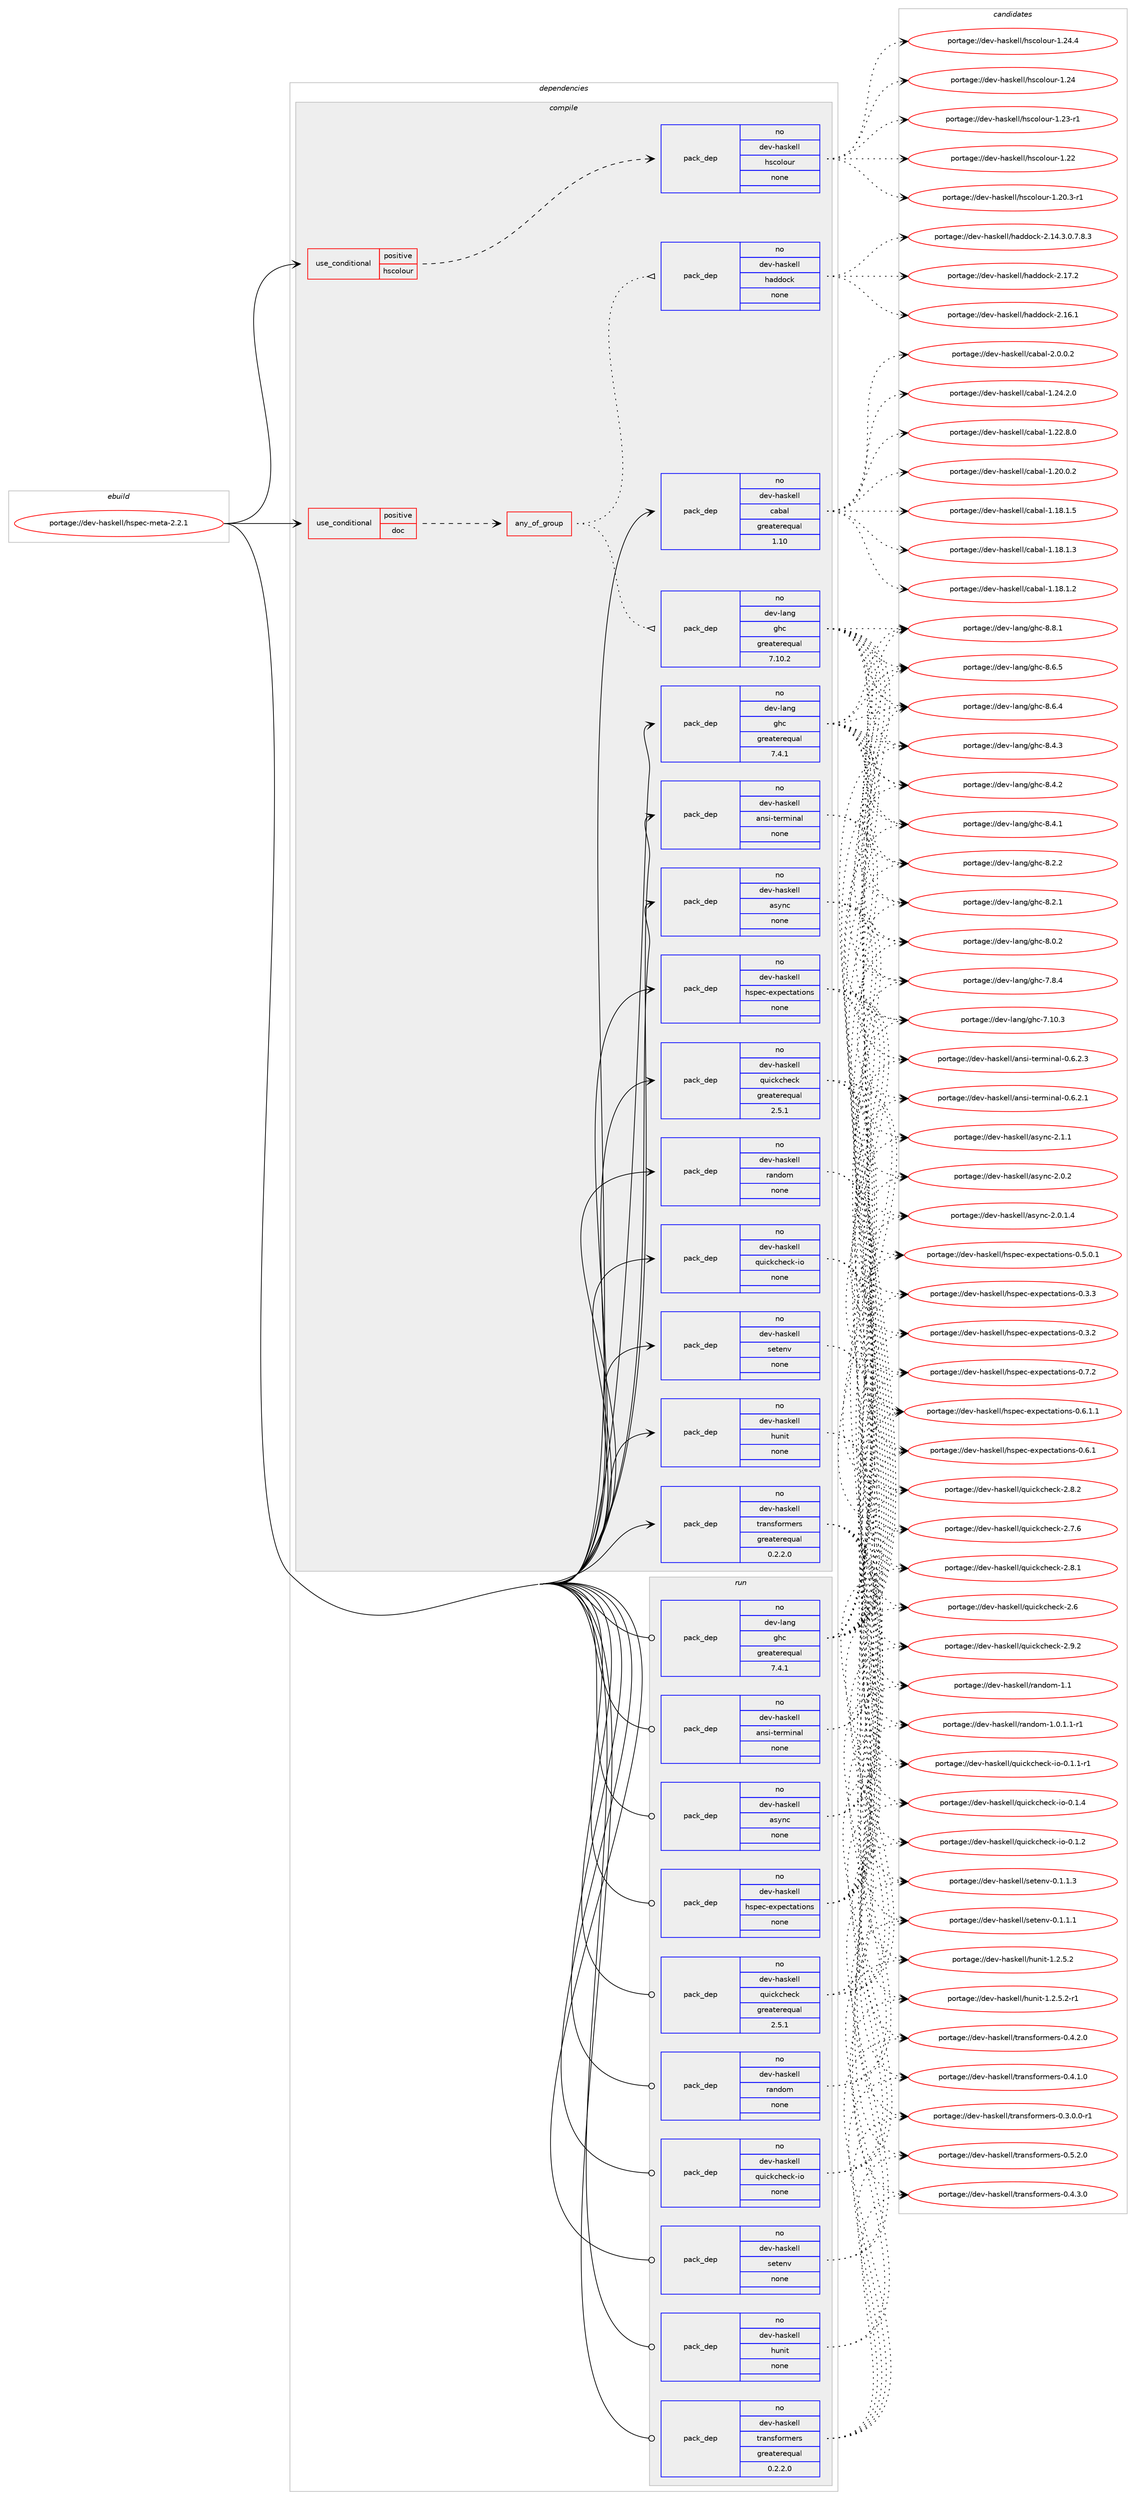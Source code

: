 digraph prolog {

# *************
# Graph options
# *************

newrank=true;
concentrate=true;
compound=true;
graph [rankdir=LR,fontname=Helvetica,fontsize=10,ranksep=1.5];#, ranksep=2.5, nodesep=0.2];
edge  [arrowhead=vee];
node  [fontname=Helvetica,fontsize=10];

# **********
# The ebuild
# **********

subgraph cluster_leftcol {
color=gray;
label=<<i>ebuild</i>>;
id [label="portage://dev-haskell/hspec-meta-2.2.1", color=red, width=4, href="../dev-haskell/hspec-meta-2.2.1.svg"];
}

# ****************
# The dependencies
# ****************

subgraph cluster_midcol {
color=gray;
label=<<i>dependencies</i>>;
subgraph cluster_compile {
fillcolor="#eeeeee";
style=filled;
label=<<i>compile</i>>;
subgraph cond133339 {
dependency557530 [label=<<TABLE BORDER="0" CELLBORDER="1" CELLSPACING="0" CELLPADDING="4"><TR><TD ROWSPAN="3" CELLPADDING="10">use_conditional</TD></TR><TR><TD>positive</TD></TR><TR><TD>doc</TD></TR></TABLE>>, shape=none, color=red];
subgraph any6246 {
dependency557531 [label=<<TABLE BORDER="0" CELLBORDER="1" CELLSPACING="0" CELLPADDING="4"><TR><TD CELLPADDING="10">any_of_group</TD></TR></TABLE>>, shape=none, color=red];subgraph pack417708 {
dependency557532 [label=<<TABLE BORDER="0" CELLBORDER="1" CELLSPACING="0" CELLPADDING="4" WIDTH="220"><TR><TD ROWSPAN="6" CELLPADDING="30">pack_dep</TD></TR><TR><TD WIDTH="110">no</TD></TR><TR><TD>dev-haskell</TD></TR><TR><TD>haddock</TD></TR><TR><TD>none</TD></TR><TR><TD></TD></TR></TABLE>>, shape=none, color=blue];
}
dependency557531:e -> dependency557532:w [weight=20,style="dotted",arrowhead="oinv"];
subgraph pack417709 {
dependency557533 [label=<<TABLE BORDER="0" CELLBORDER="1" CELLSPACING="0" CELLPADDING="4" WIDTH="220"><TR><TD ROWSPAN="6" CELLPADDING="30">pack_dep</TD></TR><TR><TD WIDTH="110">no</TD></TR><TR><TD>dev-lang</TD></TR><TR><TD>ghc</TD></TR><TR><TD>greaterequal</TD></TR><TR><TD>7.10.2</TD></TR></TABLE>>, shape=none, color=blue];
}
dependency557531:e -> dependency557533:w [weight=20,style="dotted",arrowhead="oinv"];
}
dependency557530:e -> dependency557531:w [weight=20,style="dashed",arrowhead="vee"];
}
id:e -> dependency557530:w [weight=20,style="solid",arrowhead="vee"];
subgraph cond133340 {
dependency557534 [label=<<TABLE BORDER="0" CELLBORDER="1" CELLSPACING="0" CELLPADDING="4"><TR><TD ROWSPAN="3" CELLPADDING="10">use_conditional</TD></TR><TR><TD>positive</TD></TR><TR><TD>hscolour</TD></TR></TABLE>>, shape=none, color=red];
subgraph pack417710 {
dependency557535 [label=<<TABLE BORDER="0" CELLBORDER="1" CELLSPACING="0" CELLPADDING="4" WIDTH="220"><TR><TD ROWSPAN="6" CELLPADDING="30">pack_dep</TD></TR><TR><TD WIDTH="110">no</TD></TR><TR><TD>dev-haskell</TD></TR><TR><TD>hscolour</TD></TR><TR><TD>none</TD></TR><TR><TD></TD></TR></TABLE>>, shape=none, color=blue];
}
dependency557534:e -> dependency557535:w [weight=20,style="dashed",arrowhead="vee"];
}
id:e -> dependency557534:w [weight=20,style="solid",arrowhead="vee"];
subgraph pack417711 {
dependency557536 [label=<<TABLE BORDER="0" CELLBORDER="1" CELLSPACING="0" CELLPADDING="4" WIDTH="220"><TR><TD ROWSPAN="6" CELLPADDING="30">pack_dep</TD></TR><TR><TD WIDTH="110">no</TD></TR><TR><TD>dev-haskell</TD></TR><TR><TD>ansi-terminal</TD></TR><TR><TD>none</TD></TR><TR><TD></TD></TR></TABLE>>, shape=none, color=blue];
}
id:e -> dependency557536:w [weight=20,style="solid",arrowhead="vee"];
subgraph pack417712 {
dependency557537 [label=<<TABLE BORDER="0" CELLBORDER="1" CELLSPACING="0" CELLPADDING="4" WIDTH="220"><TR><TD ROWSPAN="6" CELLPADDING="30">pack_dep</TD></TR><TR><TD WIDTH="110">no</TD></TR><TR><TD>dev-haskell</TD></TR><TR><TD>async</TD></TR><TR><TD>none</TD></TR><TR><TD></TD></TR></TABLE>>, shape=none, color=blue];
}
id:e -> dependency557537:w [weight=20,style="solid",arrowhead="vee"];
subgraph pack417713 {
dependency557538 [label=<<TABLE BORDER="0" CELLBORDER="1" CELLSPACING="0" CELLPADDING="4" WIDTH="220"><TR><TD ROWSPAN="6" CELLPADDING="30">pack_dep</TD></TR><TR><TD WIDTH="110">no</TD></TR><TR><TD>dev-haskell</TD></TR><TR><TD>cabal</TD></TR><TR><TD>greaterequal</TD></TR><TR><TD>1.10</TD></TR></TABLE>>, shape=none, color=blue];
}
id:e -> dependency557538:w [weight=20,style="solid",arrowhead="vee"];
subgraph pack417714 {
dependency557539 [label=<<TABLE BORDER="0" CELLBORDER="1" CELLSPACING="0" CELLPADDING="4" WIDTH="220"><TR><TD ROWSPAN="6" CELLPADDING="30">pack_dep</TD></TR><TR><TD WIDTH="110">no</TD></TR><TR><TD>dev-haskell</TD></TR><TR><TD>hspec-expectations</TD></TR><TR><TD>none</TD></TR><TR><TD></TD></TR></TABLE>>, shape=none, color=blue];
}
id:e -> dependency557539:w [weight=20,style="solid",arrowhead="vee"];
subgraph pack417715 {
dependency557540 [label=<<TABLE BORDER="0" CELLBORDER="1" CELLSPACING="0" CELLPADDING="4" WIDTH="220"><TR><TD ROWSPAN="6" CELLPADDING="30">pack_dep</TD></TR><TR><TD WIDTH="110">no</TD></TR><TR><TD>dev-haskell</TD></TR><TR><TD>hunit</TD></TR><TR><TD>none</TD></TR><TR><TD></TD></TR></TABLE>>, shape=none, color=blue];
}
id:e -> dependency557540:w [weight=20,style="solid",arrowhead="vee"];
subgraph pack417716 {
dependency557541 [label=<<TABLE BORDER="0" CELLBORDER="1" CELLSPACING="0" CELLPADDING="4" WIDTH="220"><TR><TD ROWSPAN="6" CELLPADDING="30">pack_dep</TD></TR><TR><TD WIDTH="110">no</TD></TR><TR><TD>dev-haskell</TD></TR><TR><TD>quickcheck</TD></TR><TR><TD>greaterequal</TD></TR><TR><TD>2.5.1</TD></TR></TABLE>>, shape=none, color=blue];
}
id:e -> dependency557541:w [weight=20,style="solid",arrowhead="vee"];
subgraph pack417717 {
dependency557542 [label=<<TABLE BORDER="0" CELLBORDER="1" CELLSPACING="0" CELLPADDING="4" WIDTH="220"><TR><TD ROWSPAN="6" CELLPADDING="30">pack_dep</TD></TR><TR><TD WIDTH="110">no</TD></TR><TR><TD>dev-haskell</TD></TR><TR><TD>quickcheck-io</TD></TR><TR><TD>none</TD></TR><TR><TD></TD></TR></TABLE>>, shape=none, color=blue];
}
id:e -> dependency557542:w [weight=20,style="solid",arrowhead="vee"];
subgraph pack417718 {
dependency557543 [label=<<TABLE BORDER="0" CELLBORDER="1" CELLSPACING="0" CELLPADDING="4" WIDTH="220"><TR><TD ROWSPAN="6" CELLPADDING="30">pack_dep</TD></TR><TR><TD WIDTH="110">no</TD></TR><TR><TD>dev-haskell</TD></TR><TR><TD>random</TD></TR><TR><TD>none</TD></TR><TR><TD></TD></TR></TABLE>>, shape=none, color=blue];
}
id:e -> dependency557543:w [weight=20,style="solid",arrowhead="vee"];
subgraph pack417719 {
dependency557544 [label=<<TABLE BORDER="0" CELLBORDER="1" CELLSPACING="0" CELLPADDING="4" WIDTH="220"><TR><TD ROWSPAN="6" CELLPADDING="30">pack_dep</TD></TR><TR><TD WIDTH="110">no</TD></TR><TR><TD>dev-haskell</TD></TR><TR><TD>setenv</TD></TR><TR><TD>none</TD></TR><TR><TD></TD></TR></TABLE>>, shape=none, color=blue];
}
id:e -> dependency557544:w [weight=20,style="solid",arrowhead="vee"];
subgraph pack417720 {
dependency557545 [label=<<TABLE BORDER="0" CELLBORDER="1" CELLSPACING="0" CELLPADDING="4" WIDTH="220"><TR><TD ROWSPAN="6" CELLPADDING="30">pack_dep</TD></TR><TR><TD WIDTH="110">no</TD></TR><TR><TD>dev-haskell</TD></TR><TR><TD>transformers</TD></TR><TR><TD>greaterequal</TD></TR><TR><TD>0.2.2.0</TD></TR></TABLE>>, shape=none, color=blue];
}
id:e -> dependency557545:w [weight=20,style="solid",arrowhead="vee"];
subgraph pack417721 {
dependency557546 [label=<<TABLE BORDER="0" CELLBORDER="1" CELLSPACING="0" CELLPADDING="4" WIDTH="220"><TR><TD ROWSPAN="6" CELLPADDING="30">pack_dep</TD></TR><TR><TD WIDTH="110">no</TD></TR><TR><TD>dev-lang</TD></TR><TR><TD>ghc</TD></TR><TR><TD>greaterequal</TD></TR><TR><TD>7.4.1</TD></TR></TABLE>>, shape=none, color=blue];
}
id:e -> dependency557546:w [weight=20,style="solid",arrowhead="vee"];
}
subgraph cluster_compileandrun {
fillcolor="#eeeeee";
style=filled;
label=<<i>compile and run</i>>;
}
subgraph cluster_run {
fillcolor="#eeeeee";
style=filled;
label=<<i>run</i>>;
subgraph pack417722 {
dependency557547 [label=<<TABLE BORDER="0" CELLBORDER="1" CELLSPACING="0" CELLPADDING="4" WIDTH="220"><TR><TD ROWSPAN="6" CELLPADDING="30">pack_dep</TD></TR><TR><TD WIDTH="110">no</TD></TR><TR><TD>dev-haskell</TD></TR><TR><TD>ansi-terminal</TD></TR><TR><TD>none</TD></TR><TR><TD></TD></TR></TABLE>>, shape=none, color=blue];
}
id:e -> dependency557547:w [weight=20,style="solid",arrowhead="odot"];
subgraph pack417723 {
dependency557548 [label=<<TABLE BORDER="0" CELLBORDER="1" CELLSPACING="0" CELLPADDING="4" WIDTH="220"><TR><TD ROWSPAN="6" CELLPADDING="30">pack_dep</TD></TR><TR><TD WIDTH="110">no</TD></TR><TR><TD>dev-haskell</TD></TR><TR><TD>async</TD></TR><TR><TD>none</TD></TR><TR><TD></TD></TR></TABLE>>, shape=none, color=blue];
}
id:e -> dependency557548:w [weight=20,style="solid",arrowhead="odot"];
subgraph pack417724 {
dependency557549 [label=<<TABLE BORDER="0" CELLBORDER="1" CELLSPACING="0" CELLPADDING="4" WIDTH="220"><TR><TD ROWSPAN="6" CELLPADDING="30">pack_dep</TD></TR><TR><TD WIDTH="110">no</TD></TR><TR><TD>dev-haskell</TD></TR><TR><TD>hspec-expectations</TD></TR><TR><TD>none</TD></TR><TR><TD></TD></TR></TABLE>>, shape=none, color=blue];
}
id:e -> dependency557549:w [weight=20,style="solid",arrowhead="odot"];
subgraph pack417725 {
dependency557550 [label=<<TABLE BORDER="0" CELLBORDER="1" CELLSPACING="0" CELLPADDING="4" WIDTH="220"><TR><TD ROWSPAN="6" CELLPADDING="30">pack_dep</TD></TR><TR><TD WIDTH="110">no</TD></TR><TR><TD>dev-haskell</TD></TR><TR><TD>hunit</TD></TR><TR><TD>none</TD></TR><TR><TD></TD></TR></TABLE>>, shape=none, color=blue];
}
id:e -> dependency557550:w [weight=20,style="solid",arrowhead="odot"];
subgraph pack417726 {
dependency557551 [label=<<TABLE BORDER="0" CELLBORDER="1" CELLSPACING="0" CELLPADDING="4" WIDTH="220"><TR><TD ROWSPAN="6" CELLPADDING="30">pack_dep</TD></TR><TR><TD WIDTH="110">no</TD></TR><TR><TD>dev-haskell</TD></TR><TR><TD>quickcheck</TD></TR><TR><TD>greaterequal</TD></TR><TR><TD>2.5.1</TD></TR></TABLE>>, shape=none, color=blue];
}
id:e -> dependency557551:w [weight=20,style="solid",arrowhead="odot"];
subgraph pack417727 {
dependency557552 [label=<<TABLE BORDER="0" CELLBORDER="1" CELLSPACING="0" CELLPADDING="4" WIDTH="220"><TR><TD ROWSPAN="6" CELLPADDING="30">pack_dep</TD></TR><TR><TD WIDTH="110">no</TD></TR><TR><TD>dev-haskell</TD></TR><TR><TD>quickcheck-io</TD></TR><TR><TD>none</TD></TR><TR><TD></TD></TR></TABLE>>, shape=none, color=blue];
}
id:e -> dependency557552:w [weight=20,style="solid",arrowhead="odot"];
subgraph pack417728 {
dependency557553 [label=<<TABLE BORDER="0" CELLBORDER="1" CELLSPACING="0" CELLPADDING="4" WIDTH="220"><TR><TD ROWSPAN="6" CELLPADDING="30">pack_dep</TD></TR><TR><TD WIDTH="110">no</TD></TR><TR><TD>dev-haskell</TD></TR><TR><TD>random</TD></TR><TR><TD>none</TD></TR><TR><TD></TD></TR></TABLE>>, shape=none, color=blue];
}
id:e -> dependency557553:w [weight=20,style="solid",arrowhead="odot"];
subgraph pack417729 {
dependency557554 [label=<<TABLE BORDER="0" CELLBORDER="1" CELLSPACING="0" CELLPADDING="4" WIDTH="220"><TR><TD ROWSPAN="6" CELLPADDING="30">pack_dep</TD></TR><TR><TD WIDTH="110">no</TD></TR><TR><TD>dev-haskell</TD></TR><TR><TD>setenv</TD></TR><TR><TD>none</TD></TR><TR><TD></TD></TR></TABLE>>, shape=none, color=blue];
}
id:e -> dependency557554:w [weight=20,style="solid",arrowhead="odot"];
subgraph pack417730 {
dependency557555 [label=<<TABLE BORDER="0" CELLBORDER="1" CELLSPACING="0" CELLPADDING="4" WIDTH="220"><TR><TD ROWSPAN="6" CELLPADDING="30">pack_dep</TD></TR><TR><TD WIDTH="110">no</TD></TR><TR><TD>dev-haskell</TD></TR><TR><TD>transformers</TD></TR><TR><TD>greaterequal</TD></TR><TR><TD>0.2.2.0</TD></TR></TABLE>>, shape=none, color=blue];
}
id:e -> dependency557555:w [weight=20,style="solid",arrowhead="odot"];
subgraph pack417731 {
dependency557556 [label=<<TABLE BORDER="0" CELLBORDER="1" CELLSPACING="0" CELLPADDING="4" WIDTH="220"><TR><TD ROWSPAN="6" CELLPADDING="30">pack_dep</TD></TR><TR><TD WIDTH="110">no</TD></TR><TR><TD>dev-lang</TD></TR><TR><TD>ghc</TD></TR><TR><TD>greaterequal</TD></TR><TR><TD>7.4.1</TD></TR></TABLE>>, shape=none, color=blue];
}
id:e -> dependency557556:w [weight=20,style="solid",arrowhead="odot"];
}
}

# **************
# The candidates
# **************

subgraph cluster_choices {
rank=same;
color=gray;
label=<<i>candidates</i>>;

subgraph choice417708 {
color=black;
nodesep=1;
choice100101118451049711510710110810847104971001001119910745504649554650 [label="portage://dev-haskell/haddock-2.17.2", color=red, width=4,href="../dev-haskell/haddock-2.17.2.svg"];
choice100101118451049711510710110810847104971001001119910745504649544649 [label="portage://dev-haskell/haddock-2.16.1", color=red, width=4,href="../dev-haskell/haddock-2.16.1.svg"];
choice1001011184510497115107101108108471049710010011199107455046495246514648465546564651 [label="portage://dev-haskell/haddock-2.14.3.0.7.8.3", color=red, width=4,href="../dev-haskell/haddock-2.14.3.0.7.8.3.svg"];
dependency557532:e -> choice100101118451049711510710110810847104971001001119910745504649554650:w [style=dotted,weight="100"];
dependency557532:e -> choice100101118451049711510710110810847104971001001119910745504649544649:w [style=dotted,weight="100"];
dependency557532:e -> choice1001011184510497115107101108108471049710010011199107455046495246514648465546564651:w [style=dotted,weight="100"];
}
subgraph choice417709 {
color=black;
nodesep=1;
choice10010111845108971101034710310499455646564649 [label="portage://dev-lang/ghc-8.8.1", color=red, width=4,href="../dev-lang/ghc-8.8.1.svg"];
choice10010111845108971101034710310499455646544653 [label="portage://dev-lang/ghc-8.6.5", color=red, width=4,href="../dev-lang/ghc-8.6.5.svg"];
choice10010111845108971101034710310499455646544652 [label="portage://dev-lang/ghc-8.6.4", color=red, width=4,href="../dev-lang/ghc-8.6.4.svg"];
choice10010111845108971101034710310499455646524651 [label="portage://dev-lang/ghc-8.4.3", color=red, width=4,href="../dev-lang/ghc-8.4.3.svg"];
choice10010111845108971101034710310499455646524650 [label="portage://dev-lang/ghc-8.4.2", color=red, width=4,href="../dev-lang/ghc-8.4.2.svg"];
choice10010111845108971101034710310499455646524649 [label="portage://dev-lang/ghc-8.4.1", color=red, width=4,href="../dev-lang/ghc-8.4.1.svg"];
choice10010111845108971101034710310499455646504650 [label="portage://dev-lang/ghc-8.2.2", color=red, width=4,href="../dev-lang/ghc-8.2.2.svg"];
choice10010111845108971101034710310499455646504649 [label="portage://dev-lang/ghc-8.2.1", color=red, width=4,href="../dev-lang/ghc-8.2.1.svg"];
choice10010111845108971101034710310499455646484650 [label="portage://dev-lang/ghc-8.0.2", color=red, width=4,href="../dev-lang/ghc-8.0.2.svg"];
choice10010111845108971101034710310499455546564652 [label="portage://dev-lang/ghc-7.8.4", color=red, width=4,href="../dev-lang/ghc-7.8.4.svg"];
choice1001011184510897110103471031049945554649484651 [label="portage://dev-lang/ghc-7.10.3", color=red, width=4,href="../dev-lang/ghc-7.10.3.svg"];
dependency557533:e -> choice10010111845108971101034710310499455646564649:w [style=dotted,weight="100"];
dependency557533:e -> choice10010111845108971101034710310499455646544653:w [style=dotted,weight="100"];
dependency557533:e -> choice10010111845108971101034710310499455646544652:w [style=dotted,weight="100"];
dependency557533:e -> choice10010111845108971101034710310499455646524651:w [style=dotted,weight="100"];
dependency557533:e -> choice10010111845108971101034710310499455646524650:w [style=dotted,weight="100"];
dependency557533:e -> choice10010111845108971101034710310499455646524649:w [style=dotted,weight="100"];
dependency557533:e -> choice10010111845108971101034710310499455646504650:w [style=dotted,weight="100"];
dependency557533:e -> choice10010111845108971101034710310499455646504649:w [style=dotted,weight="100"];
dependency557533:e -> choice10010111845108971101034710310499455646484650:w [style=dotted,weight="100"];
dependency557533:e -> choice10010111845108971101034710310499455546564652:w [style=dotted,weight="100"];
dependency557533:e -> choice1001011184510897110103471031049945554649484651:w [style=dotted,weight="100"];
}
subgraph choice417710 {
color=black;
nodesep=1;
choice1001011184510497115107101108108471041159911110811111711445494650524652 [label="portage://dev-haskell/hscolour-1.24.4", color=red, width=4,href="../dev-haskell/hscolour-1.24.4.svg"];
choice100101118451049711510710110810847104115991111081111171144549465052 [label="portage://dev-haskell/hscolour-1.24", color=red, width=4,href="../dev-haskell/hscolour-1.24.svg"];
choice1001011184510497115107101108108471041159911110811111711445494650514511449 [label="portage://dev-haskell/hscolour-1.23-r1", color=red, width=4,href="../dev-haskell/hscolour-1.23-r1.svg"];
choice100101118451049711510710110810847104115991111081111171144549465050 [label="portage://dev-haskell/hscolour-1.22", color=red, width=4,href="../dev-haskell/hscolour-1.22.svg"];
choice10010111845104971151071011081084710411599111108111117114454946504846514511449 [label="portage://dev-haskell/hscolour-1.20.3-r1", color=red, width=4,href="../dev-haskell/hscolour-1.20.3-r1.svg"];
dependency557535:e -> choice1001011184510497115107101108108471041159911110811111711445494650524652:w [style=dotted,weight="100"];
dependency557535:e -> choice100101118451049711510710110810847104115991111081111171144549465052:w [style=dotted,weight="100"];
dependency557535:e -> choice1001011184510497115107101108108471041159911110811111711445494650514511449:w [style=dotted,weight="100"];
dependency557535:e -> choice100101118451049711510710110810847104115991111081111171144549465050:w [style=dotted,weight="100"];
dependency557535:e -> choice10010111845104971151071011081084710411599111108111117114454946504846514511449:w [style=dotted,weight="100"];
}
subgraph choice417711 {
color=black;
nodesep=1;
choice1001011184510497115107101108108479711011510545116101114109105110971084548465446504651 [label="portage://dev-haskell/ansi-terminal-0.6.2.3", color=red, width=4,href="../dev-haskell/ansi-terminal-0.6.2.3.svg"];
choice1001011184510497115107101108108479711011510545116101114109105110971084548465446504649 [label="portage://dev-haskell/ansi-terminal-0.6.2.1", color=red, width=4,href="../dev-haskell/ansi-terminal-0.6.2.1.svg"];
dependency557536:e -> choice1001011184510497115107101108108479711011510545116101114109105110971084548465446504651:w [style=dotted,weight="100"];
dependency557536:e -> choice1001011184510497115107101108108479711011510545116101114109105110971084548465446504649:w [style=dotted,weight="100"];
}
subgraph choice417712 {
color=black;
nodesep=1;
choice1001011184510497115107101108108479711512111099455046494649 [label="portage://dev-haskell/async-2.1.1", color=red, width=4,href="../dev-haskell/async-2.1.1.svg"];
choice1001011184510497115107101108108479711512111099455046484650 [label="portage://dev-haskell/async-2.0.2", color=red, width=4,href="../dev-haskell/async-2.0.2.svg"];
choice10010111845104971151071011081084797115121110994550464846494652 [label="portage://dev-haskell/async-2.0.1.4", color=red, width=4,href="../dev-haskell/async-2.0.1.4.svg"];
dependency557537:e -> choice1001011184510497115107101108108479711512111099455046494649:w [style=dotted,weight="100"];
dependency557537:e -> choice1001011184510497115107101108108479711512111099455046484650:w [style=dotted,weight="100"];
dependency557537:e -> choice10010111845104971151071011081084797115121110994550464846494652:w [style=dotted,weight="100"];
}
subgraph choice417713 {
color=black;
nodesep=1;
choice100101118451049711510710110810847999798971084550464846484650 [label="portage://dev-haskell/cabal-2.0.0.2", color=red, width=4,href="../dev-haskell/cabal-2.0.0.2.svg"];
choice10010111845104971151071011081084799979897108454946505246504648 [label="portage://dev-haskell/cabal-1.24.2.0", color=red, width=4,href="../dev-haskell/cabal-1.24.2.0.svg"];
choice10010111845104971151071011081084799979897108454946505046564648 [label="portage://dev-haskell/cabal-1.22.8.0", color=red, width=4,href="../dev-haskell/cabal-1.22.8.0.svg"];
choice10010111845104971151071011081084799979897108454946504846484650 [label="portage://dev-haskell/cabal-1.20.0.2", color=red, width=4,href="../dev-haskell/cabal-1.20.0.2.svg"];
choice10010111845104971151071011081084799979897108454946495646494653 [label="portage://dev-haskell/cabal-1.18.1.5", color=red, width=4,href="../dev-haskell/cabal-1.18.1.5.svg"];
choice10010111845104971151071011081084799979897108454946495646494651 [label="portage://dev-haskell/cabal-1.18.1.3", color=red, width=4,href="../dev-haskell/cabal-1.18.1.3.svg"];
choice10010111845104971151071011081084799979897108454946495646494650 [label="portage://dev-haskell/cabal-1.18.1.2", color=red, width=4,href="../dev-haskell/cabal-1.18.1.2.svg"];
dependency557538:e -> choice100101118451049711510710110810847999798971084550464846484650:w [style=dotted,weight="100"];
dependency557538:e -> choice10010111845104971151071011081084799979897108454946505246504648:w [style=dotted,weight="100"];
dependency557538:e -> choice10010111845104971151071011081084799979897108454946505046564648:w [style=dotted,weight="100"];
dependency557538:e -> choice10010111845104971151071011081084799979897108454946504846484650:w [style=dotted,weight="100"];
dependency557538:e -> choice10010111845104971151071011081084799979897108454946495646494653:w [style=dotted,weight="100"];
dependency557538:e -> choice10010111845104971151071011081084799979897108454946495646494651:w [style=dotted,weight="100"];
dependency557538:e -> choice10010111845104971151071011081084799979897108454946495646494650:w [style=dotted,weight="100"];
}
subgraph choice417714 {
color=black;
nodesep=1;
choice10010111845104971151071011081084710411511210199451011201121019911697116105111110115454846554650 [label="portage://dev-haskell/hspec-expectations-0.7.2", color=red, width=4,href="../dev-haskell/hspec-expectations-0.7.2.svg"];
choice100101118451049711510710110810847104115112101994510112011210199116971161051111101154548465446494649 [label="portage://dev-haskell/hspec-expectations-0.6.1.1", color=red, width=4,href="../dev-haskell/hspec-expectations-0.6.1.1.svg"];
choice10010111845104971151071011081084710411511210199451011201121019911697116105111110115454846544649 [label="portage://dev-haskell/hspec-expectations-0.6.1", color=red, width=4,href="../dev-haskell/hspec-expectations-0.6.1.svg"];
choice100101118451049711510710110810847104115112101994510112011210199116971161051111101154548465346484649 [label="portage://dev-haskell/hspec-expectations-0.5.0.1", color=red, width=4,href="../dev-haskell/hspec-expectations-0.5.0.1.svg"];
choice10010111845104971151071011081084710411511210199451011201121019911697116105111110115454846514651 [label="portage://dev-haskell/hspec-expectations-0.3.3", color=red, width=4,href="../dev-haskell/hspec-expectations-0.3.3.svg"];
choice10010111845104971151071011081084710411511210199451011201121019911697116105111110115454846514650 [label="portage://dev-haskell/hspec-expectations-0.3.2", color=red, width=4,href="../dev-haskell/hspec-expectations-0.3.2.svg"];
dependency557539:e -> choice10010111845104971151071011081084710411511210199451011201121019911697116105111110115454846554650:w [style=dotted,weight="100"];
dependency557539:e -> choice100101118451049711510710110810847104115112101994510112011210199116971161051111101154548465446494649:w [style=dotted,weight="100"];
dependency557539:e -> choice10010111845104971151071011081084710411511210199451011201121019911697116105111110115454846544649:w [style=dotted,weight="100"];
dependency557539:e -> choice100101118451049711510710110810847104115112101994510112011210199116971161051111101154548465346484649:w [style=dotted,weight="100"];
dependency557539:e -> choice10010111845104971151071011081084710411511210199451011201121019911697116105111110115454846514651:w [style=dotted,weight="100"];
dependency557539:e -> choice10010111845104971151071011081084710411511210199451011201121019911697116105111110115454846514650:w [style=dotted,weight="100"];
}
subgraph choice417715 {
color=black;
nodesep=1;
choice10010111845104971151071011081084710411711010511645494650465346504511449 [label="portage://dev-haskell/hunit-1.2.5.2-r1", color=red, width=4,href="../dev-haskell/hunit-1.2.5.2-r1.svg"];
choice1001011184510497115107101108108471041171101051164549465046534650 [label="portage://dev-haskell/hunit-1.2.5.2", color=red, width=4,href="../dev-haskell/hunit-1.2.5.2.svg"];
dependency557540:e -> choice10010111845104971151071011081084710411711010511645494650465346504511449:w [style=dotted,weight="100"];
dependency557540:e -> choice1001011184510497115107101108108471041171101051164549465046534650:w [style=dotted,weight="100"];
}
subgraph choice417716 {
color=black;
nodesep=1;
choice100101118451049711510710110810847113117105991079910410199107455046574650 [label="portage://dev-haskell/quickcheck-2.9.2", color=red, width=4,href="../dev-haskell/quickcheck-2.9.2.svg"];
choice100101118451049711510710110810847113117105991079910410199107455046564650 [label="portage://dev-haskell/quickcheck-2.8.2", color=red, width=4,href="../dev-haskell/quickcheck-2.8.2.svg"];
choice100101118451049711510710110810847113117105991079910410199107455046564649 [label="portage://dev-haskell/quickcheck-2.8.1", color=red, width=4,href="../dev-haskell/quickcheck-2.8.1.svg"];
choice100101118451049711510710110810847113117105991079910410199107455046554654 [label="portage://dev-haskell/quickcheck-2.7.6", color=red, width=4,href="../dev-haskell/quickcheck-2.7.6.svg"];
choice10010111845104971151071011081084711311710599107991041019910745504654 [label="portage://dev-haskell/quickcheck-2.6", color=red, width=4,href="../dev-haskell/quickcheck-2.6.svg"];
dependency557541:e -> choice100101118451049711510710110810847113117105991079910410199107455046574650:w [style=dotted,weight="100"];
dependency557541:e -> choice100101118451049711510710110810847113117105991079910410199107455046564650:w [style=dotted,weight="100"];
dependency557541:e -> choice100101118451049711510710110810847113117105991079910410199107455046564649:w [style=dotted,weight="100"];
dependency557541:e -> choice100101118451049711510710110810847113117105991079910410199107455046554654:w [style=dotted,weight="100"];
dependency557541:e -> choice10010111845104971151071011081084711311710599107991041019910745504654:w [style=dotted,weight="100"];
}
subgraph choice417717 {
color=black;
nodesep=1;
choice10010111845104971151071011081084711311710599107991041019910745105111454846494652 [label="portage://dev-haskell/quickcheck-io-0.1.4", color=red, width=4,href="../dev-haskell/quickcheck-io-0.1.4.svg"];
choice10010111845104971151071011081084711311710599107991041019910745105111454846494650 [label="portage://dev-haskell/quickcheck-io-0.1.2", color=red, width=4,href="../dev-haskell/quickcheck-io-0.1.2.svg"];
choice100101118451049711510710110810847113117105991079910410199107451051114548464946494511449 [label="portage://dev-haskell/quickcheck-io-0.1.1-r1", color=red, width=4,href="../dev-haskell/quickcheck-io-0.1.1-r1.svg"];
dependency557542:e -> choice10010111845104971151071011081084711311710599107991041019910745105111454846494652:w [style=dotted,weight="100"];
dependency557542:e -> choice10010111845104971151071011081084711311710599107991041019910745105111454846494650:w [style=dotted,weight="100"];
dependency557542:e -> choice100101118451049711510710110810847113117105991079910410199107451051114548464946494511449:w [style=dotted,weight="100"];
}
subgraph choice417718 {
color=black;
nodesep=1;
choice1001011184510497115107101108108471149711010011110945494649 [label="portage://dev-haskell/random-1.1", color=red, width=4,href="../dev-haskell/random-1.1.svg"];
choice1001011184510497115107101108108471149711010011110945494648464946494511449 [label="portage://dev-haskell/random-1.0.1.1-r1", color=red, width=4,href="../dev-haskell/random-1.0.1.1-r1.svg"];
dependency557543:e -> choice1001011184510497115107101108108471149711010011110945494649:w [style=dotted,weight="100"];
dependency557543:e -> choice1001011184510497115107101108108471149711010011110945494648464946494511449:w [style=dotted,weight="100"];
}
subgraph choice417719 {
color=black;
nodesep=1;
choice1001011184510497115107101108108471151011161011101184548464946494651 [label="portage://dev-haskell/setenv-0.1.1.3", color=red, width=4,href="../dev-haskell/setenv-0.1.1.3.svg"];
choice1001011184510497115107101108108471151011161011101184548464946494649 [label="portage://dev-haskell/setenv-0.1.1.1", color=red, width=4,href="../dev-haskell/setenv-0.1.1.1.svg"];
dependency557544:e -> choice1001011184510497115107101108108471151011161011101184548464946494651:w [style=dotted,weight="100"];
dependency557544:e -> choice1001011184510497115107101108108471151011161011101184548464946494649:w [style=dotted,weight="100"];
}
subgraph choice417720 {
color=black;
nodesep=1;
choice100101118451049711510710110810847116114971101151021111141091011141154548465346504648 [label="portage://dev-haskell/transformers-0.5.2.0", color=red, width=4,href="../dev-haskell/transformers-0.5.2.0.svg"];
choice100101118451049711510710110810847116114971101151021111141091011141154548465246514648 [label="portage://dev-haskell/transformers-0.4.3.0", color=red, width=4,href="../dev-haskell/transformers-0.4.3.0.svg"];
choice100101118451049711510710110810847116114971101151021111141091011141154548465246504648 [label="portage://dev-haskell/transformers-0.4.2.0", color=red, width=4,href="../dev-haskell/transformers-0.4.2.0.svg"];
choice100101118451049711510710110810847116114971101151021111141091011141154548465246494648 [label="portage://dev-haskell/transformers-0.4.1.0", color=red, width=4,href="../dev-haskell/transformers-0.4.1.0.svg"];
choice1001011184510497115107101108108471161149711011510211111410910111411545484651464846484511449 [label="portage://dev-haskell/transformers-0.3.0.0-r1", color=red, width=4,href="../dev-haskell/transformers-0.3.0.0-r1.svg"];
dependency557545:e -> choice100101118451049711510710110810847116114971101151021111141091011141154548465346504648:w [style=dotted,weight="100"];
dependency557545:e -> choice100101118451049711510710110810847116114971101151021111141091011141154548465246514648:w [style=dotted,weight="100"];
dependency557545:e -> choice100101118451049711510710110810847116114971101151021111141091011141154548465246504648:w [style=dotted,weight="100"];
dependency557545:e -> choice100101118451049711510710110810847116114971101151021111141091011141154548465246494648:w [style=dotted,weight="100"];
dependency557545:e -> choice1001011184510497115107101108108471161149711011510211111410910111411545484651464846484511449:w [style=dotted,weight="100"];
}
subgraph choice417721 {
color=black;
nodesep=1;
choice10010111845108971101034710310499455646564649 [label="portage://dev-lang/ghc-8.8.1", color=red, width=4,href="../dev-lang/ghc-8.8.1.svg"];
choice10010111845108971101034710310499455646544653 [label="portage://dev-lang/ghc-8.6.5", color=red, width=4,href="../dev-lang/ghc-8.6.5.svg"];
choice10010111845108971101034710310499455646544652 [label="portage://dev-lang/ghc-8.6.4", color=red, width=4,href="../dev-lang/ghc-8.6.4.svg"];
choice10010111845108971101034710310499455646524651 [label="portage://dev-lang/ghc-8.4.3", color=red, width=4,href="../dev-lang/ghc-8.4.3.svg"];
choice10010111845108971101034710310499455646524650 [label="portage://dev-lang/ghc-8.4.2", color=red, width=4,href="../dev-lang/ghc-8.4.2.svg"];
choice10010111845108971101034710310499455646524649 [label="portage://dev-lang/ghc-8.4.1", color=red, width=4,href="../dev-lang/ghc-8.4.1.svg"];
choice10010111845108971101034710310499455646504650 [label="portage://dev-lang/ghc-8.2.2", color=red, width=4,href="../dev-lang/ghc-8.2.2.svg"];
choice10010111845108971101034710310499455646504649 [label="portage://dev-lang/ghc-8.2.1", color=red, width=4,href="../dev-lang/ghc-8.2.1.svg"];
choice10010111845108971101034710310499455646484650 [label="portage://dev-lang/ghc-8.0.2", color=red, width=4,href="../dev-lang/ghc-8.0.2.svg"];
choice10010111845108971101034710310499455546564652 [label="portage://dev-lang/ghc-7.8.4", color=red, width=4,href="../dev-lang/ghc-7.8.4.svg"];
choice1001011184510897110103471031049945554649484651 [label="portage://dev-lang/ghc-7.10.3", color=red, width=4,href="../dev-lang/ghc-7.10.3.svg"];
dependency557546:e -> choice10010111845108971101034710310499455646564649:w [style=dotted,weight="100"];
dependency557546:e -> choice10010111845108971101034710310499455646544653:w [style=dotted,weight="100"];
dependency557546:e -> choice10010111845108971101034710310499455646544652:w [style=dotted,weight="100"];
dependency557546:e -> choice10010111845108971101034710310499455646524651:w [style=dotted,weight="100"];
dependency557546:e -> choice10010111845108971101034710310499455646524650:w [style=dotted,weight="100"];
dependency557546:e -> choice10010111845108971101034710310499455646524649:w [style=dotted,weight="100"];
dependency557546:e -> choice10010111845108971101034710310499455646504650:w [style=dotted,weight="100"];
dependency557546:e -> choice10010111845108971101034710310499455646504649:w [style=dotted,weight="100"];
dependency557546:e -> choice10010111845108971101034710310499455646484650:w [style=dotted,weight="100"];
dependency557546:e -> choice10010111845108971101034710310499455546564652:w [style=dotted,weight="100"];
dependency557546:e -> choice1001011184510897110103471031049945554649484651:w [style=dotted,weight="100"];
}
subgraph choice417722 {
color=black;
nodesep=1;
choice1001011184510497115107101108108479711011510545116101114109105110971084548465446504651 [label="portage://dev-haskell/ansi-terminal-0.6.2.3", color=red, width=4,href="../dev-haskell/ansi-terminal-0.6.2.3.svg"];
choice1001011184510497115107101108108479711011510545116101114109105110971084548465446504649 [label="portage://dev-haskell/ansi-terminal-0.6.2.1", color=red, width=4,href="../dev-haskell/ansi-terminal-0.6.2.1.svg"];
dependency557547:e -> choice1001011184510497115107101108108479711011510545116101114109105110971084548465446504651:w [style=dotted,weight="100"];
dependency557547:e -> choice1001011184510497115107101108108479711011510545116101114109105110971084548465446504649:w [style=dotted,weight="100"];
}
subgraph choice417723 {
color=black;
nodesep=1;
choice1001011184510497115107101108108479711512111099455046494649 [label="portage://dev-haskell/async-2.1.1", color=red, width=4,href="../dev-haskell/async-2.1.1.svg"];
choice1001011184510497115107101108108479711512111099455046484650 [label="portage://dev-haskell/async-2.0.2", color=red, width=4,href="../dev-haskell/async-2.0.2.svg"];
choice10010111845104971151071011081084797115121110994550464846494652 [label="portage://dev-haskell/async-2.0.1.4", color=red, width=4,href="../dev-haskell/async-2.0.1.4.svg"];
dependency557548:e -> choice1001011184510497115107101108108479711512111099455046494649:w [style=dotted,weight="100"];
dependency557548:e -> choice1001011184510497115107101108108479711512111099455046484650:w [style=dotted,weight="100"];
dependency557548:e -> choice10010111845104971151071011081084797115121110994550464846494652:w [style=dotted,weight="100"];
}
subgraph choice417724 {
color=black;
nodesep=1;
choice10010111845104971151071011081084710411511210199451011201121019911697116105111110115454846554650 [label="portage://dev-haskell/hspec-expectations-0.7.2", color=red, width=4,href="../dev-haskell/hspec-expectations-0.7.2.svg"];
choice100101118451049711510710110810847104115112101994510112011210199116971161051111101154548465446494649 [label="portage://dev-haskell/hspec-expectations-0.6.1.1", color=red, width=4,href="../dev-haskell/hspec-expectations-0.6.1.1.svg"];
choice10010111845104971151071011081084710411511210199451011201121019911697116105111110115454846544649 [label="portage://dev-haskell/hspec-expectations-0.6.1", color=red, width=4,href="../dev-haskell/hspec-expectations-0.6.1.svg"];
choice100101118451049711510710110810847104115112101994510112011210199116971161051111101154548465346484649 [label="portage://dev-haskell/hspec-expectations-0.5.0.1", color=red, width=4,href="../dev-haskell/hspec-expectations-0.5.0.1.svg"];
choice10010111845104971151071011081084710411511210199451011201121019911697116105111110115454846514651 [label="portage://dev-haskell/hspec-expectations-0.3.3", color=red, width=4,href="../dev-haskell/hspec-expectations-0.3.3.svg"];
choice10010111845104971151071011081084710411511210199451011201121019911697116105111110115454846514650 [label="portage://dev-haskell/hspec-expectations-0.3.2", color=red, width=4,href="../dev-haskell/hspec-expectations-0.3.2.svg"];
dependency557549:e -> choice10010111845104971151071011081084710411511210199451011201121019911697116105111110115454846554650:w [style=dotted,weight="100"];
dependency557549:e -> choice100101118451049711510710110810847104115112101994510112011210199116971161051111101154548465446494649:w [style=dotted,weight="100"];
dependency557549:e -> choice10010111845104971151071011081084710411511210199451011201121019911697116105111110115454846544649:w [style=dotted,weight="100"];
dependency557549:e -> choice100101118451049711510710110810847104115112101994510112011210199116971161051111101154548465346484649:w [style=dotted,weight="100"];
dependency557549:e -> choice10010111845104971151071011081084710411511210199451011201121019911697116105111110115454846514651:w [style=dotted,weight="100"];
dependency557549:e -> choice10010111845104971151071011081084710411511210199451011201121019911697116105111110115454846514650:w [style=dotted,weight="100"];
}
subgraph choice417725 {
color=black;
nodesep=1;
choice10010111845104971151071011081084710411711010511645494650465346504511449 [label="portage://dev-haskell/hunit-1.2.5.2-r1", color=red, width=4,href="../dev-haskell/hunit-1.2.5.2-r1.svg"];
choice1001011184510497115107101108108471041171101051164549465046534650 [label="portage://dev-haskell/hunit-1.2.5.2", color=red, width=4,href="../dev-haskell/hunit-1.2.5.2.svg"];
dependency557550:e -> choice10010111845104971151071011081084710411711010511645494650465346504511449:w [style=dotted,weight="100"];
dependency557550:e -> choice1001011184510497115107101108108471041171101051164549465046534650:w [style=dotted,weight="100"];
}
subgraph choice417726 {
color=black;
nodesep=1;
choice100101118451049711510710110810847113117105991079910410199107455046574650 [label="portage://dev-haskell/quickcheck-2.9.2", color=red, width=4,href="../dev-haskell/quickcheck-2.9.2.svg"];
choice100101118451049711510710110810847113117105991079910410199107455046564650 [label="portage://dev-haskell/quickcheck-2.8.2", color=red, width=4,href="../dev-haskell/quickcheck-2.8.2.svg"];
choice100101118451049711510710110810847113117105991079910410199107455046564649 [label="portage://dev-haskell/quickcheck-2.8.1", color=red, width=4,href="../dev-haskell/quickcheck-2.8.1.svg"];
choice100101118451049711510710110810847113117105991079910410199107455046554654 [label="portage://dev-haskell/quickcheck-2.7.6", color=red, width=4,href="../dev-haskell/quickcheck-2.7.6.svg"];
choice10010111845104971151071011081084711311710599107991041019910745504654 [label="portage://dev-haskell/quickcheck-2.6", color=red, width=4,href="../dev-haskell/quickcheck-2.6.svg"];
dependency557551:e -> choice100101118451049711510710110810847113117105991079910410199107455046574650:w [style=dotted,weight="100"];
dependency557551:e -> choice100101118451049711510710110810847113117105991079910410199107455046564650:w [style=dotted,weight="100"];
dependency557551:e -> choice100101118451049711510710110810847113117105991079910410199107455046564649:w [style=dotted,weight="100"];
dependency557551:e -> choice100101118451049711510710110810847113117105991079910410199107455046554654:w [style=dotted,weight="100"];
dependency557551:e -> choice10010111845104971151071011081084711311710599107991041019910745504654:w [style=dotted,weight="100"];
}
subgraph choice417727 {
color=black;
nodesep=1;
choice10010111845104971151071011081084711311710599107991041019910745105111454846494652 [label="portage://dev-haskell/quickcheck-io-0.1.4", color=red, width=4,href="../dev-haskell/quickcheck-io-0.1.4.svg"];
choice10010111845104971151071011081084711311710599107991041019910745105111454846494650 [label="portage://dev-haskell/quickcheck-io-0.1.2", color=red, width=4,href="../dev-haskell/quickcheck-io-0.1.2.svg"];
choice100101118451049711510710110810847113117105991079910410199107451051114548464946494511449 [label="portage://dev-haskell/quickcheck-io-0.1.1-r1", color=red, width=4,href="../dev-haskell/quickcheck-io-0.1.1-r1.svg"];
dependency557552:e -> choice10010111845104971151071011081084711311710599107991041019910745105111454846494652:w [style=dotted,weight="100"];
dependency557552:e -> choice10010111845104971151071011081084711311710599107991041019910745105111454846494650:w [style=dotted,weight="100"];
dependency557552:e -> choice100101118451049711510710110810847113117105991079910410199107451051114548464946494511449:w [style=dotted,weight="100"];
}
subgraph choice417728 {
color=black;
nodesep=1;
choice1001011184510497115107101108108471149711010011110945494649 [label="portage://dev-haskell/random-1.1", color=red, width=4,href="../dev-haskell/random-1.1.svg"];
choice1001011184510497115107101108108471149711010011110945494648464946494511449 [label="portage://dev-haskell/random-1.0.1.1-r1", color=red, width=4,href="../dev-haskell/random-1.0.1.1-r1.svg"];
dependency557553:e -> choice1001011184510497115107101108108471149711010011110945494649:w [style=dotted,weight="100"];
dependency557553:e -> choice1001011184510497115107101108108471149711010011110945494648464946494511449:w [style=dotted,weight="100"];
}
subgraph choice417729 {
color=black;
nodesep=1;
choice1001011184510497115107101108108471151011161011101184548464946494651 [label="portage://dev-haskell/setenv-0.1.1.3", color=red, width=4,href="../dev-haskell/setenv-0.1.1.3.svg"];
choice1001011184510497115107101108108471151011161011101184548464946494649 [label="portage://dev-haskell/setenv-0.1.1.1", color=red, width=4,href="../dev-haskell/setenv-0.1.1.1.svg"];
dependency557554:e -> choice1001011184510497115107101108108471151011161011101184548464946494651:w [style=dotted,weight="100"];
dependency557554:e -> choice1001011184510497115107101108108471151011161011101184548464946494649:w [style=dotted,weight="100"];
}
subgraph choice417730 {
color=black;
nodesep=1;
choice100101118451049711510710110810847116114971101151021111141091011141154548465346504648 [label="portage://dev-haskell/transformers-0.5.2.0", color=red, width=4,href="../dev-haskell/transformers-0.5.2.0.svg"];
choice100101118451049711510710110810847116114971101151021111141091011141154548465246514648 [label="portage://dev-haskell/transformers-0.4.3.0", color=red, width=4,href="../dev-haskell/transformers-0.4.3.0.svg"];
choice100101118451049711510710110810847116114971101151021111141091011141154548465246504648 [label="portage://dev-haskell/transformers-0.4.2.0", color=red, width=4,href="../dev-haskell/transformers-0.4.2.0.svg"];
choice100101118451049711510710110810847116114971101151021111141091011141154548465246494648 [label="portage://dev-haskell/transformers-0.4.1.0", color=red, width=4,href="../dev-haskell/transformers-0.4.1.0.svg"];
choice1001011184510497115107101108108471161149711011510211111410910111411545484651464846484511449 [label="portage://dev-haskell/transformers-0.3.0.0-r1", color=red, width=4,href="../dev-haskell/transformers-0.3.0.0-r1.svg"];
dependency557555:e -> choice100101118451049711510710110810847116114971101151021111141091011141154548465346504648:w [style=dotted,weight="100"];
dependency557555:e -> choice100101118451049711510710110810847116114971101151021111141091011141154548465246514648:w [style=dotted,weight="100"];
dependency557555:e -> choice100101118451049711510710110810847116114971101151021111141091011141154548465246504648:w [style=dotted,weight="100"];
dependency557555:e -> choice100101118451049711510710110810847116114971101151021111141091011141154548465246494648:w [style=dotted,weight="100"];
dependency557555:e -> choice1001011184510497115107101108108471161149711011510211111410910111411545484651464846484511449:w [style=dotted,weight="100"];
}
subgraph choice417731 {
color=black;
nodesep=1;
choice10010111845108971101034710310499455646564649 [label="portage://dev-lang/ghc-8.8.1", color=red, width=4,href="../dev-lang/ghc-8.8.1.svg"];
choice10010111845108971101034710310499455646544653 [label="portage://dev-lang/ghc-8.6.5", color=red, width=4,href="../dev-lang/ghc-8.6.5.svg"];
choice10010111845108971101034710310499455646544652 [label="portage://dev-lang/ghc-8.6.4", color=red, width=4,href="../dev-lang/ghc-8.6.4.svg"];
choice10010111845108971101034710310499455646524651 [label="portage://dev-lang/ghc-8.4.3", color=red, width=4,href="../dev-lang/ghc-8.4.3.svg"];
choice10010111845108971101034710310499455646524650 [label="portage://dev-lang/ghc-8.4.2", color=red, width=4,href="../dev-lang/ghc-8.4.2.svg"];
choice10010111845108971101034710310499455646524649 [label="portage://dev-lang/ghc-8.4.1", color=red, width=4,href="../dev-lang/ghc-8.4.1.svg"];
choice10010111845108971101034710310499455646504650 [label="portage://dev-lang/ghc-8.2.2", color=red, width=4,href="../dev-lang/ghc-8.2.2.svg"];
choice10010111845108971101034710310499455646504649 [label="portage://dev-lang/ghc-8.2.1", color=red, width=4,href="../dev-lang/ghc-8.2.1.svg"];
choice10010111845108971101034710310499455646484650 [label="portage://dev-lang/ghc-8.0.2", color=red, width=4,href="../dev-lang/ghc-8.0.2.svg"];
choice10010111845108971101034710310499455546564652 [label="portage://dev-lang/ghc-7.8.4", color=red, width=4,href="../dev-lang/ghc-7.8.4.svg"];
choice1001011184510897110103471031049945554649484651 [label="portage://dev-lang/ghc-7.10.3", color=red, width=4,href="../dev-lang/ghc-7.10.3.svg"];
dependency557556:e -> choice10010111845108971101034710310499455646564649:w [style=dotted,weight="100"];
dependency557556:e -> choice10010111845108971101034710310499455646544653:w [style=dotted,weight="100"];
dependency557556:e -> choice10010111845108971101034710310499455646544652:w [style=dotted,weight="100"];
dependency557556:e -> choice10010111845108971101034710310499455646524651:w [style=dotted,weight="100"];
dependency557556:e -> choice10010111845108971101034710310499455646524650:w [style=dotted,weight="100"];
dependency557556:e -> choice10010111845108971101034710310499455646524649:w [style=dotted,weight="100"];
dependency557556:e -> choice10010111845108971101034710310499455646504650:w [style=dotted,weight="100"];
dependency557556:e -> choice10010111845108971101034710310499455646504649:w [style=dotted,weight="100"];
dependency557556:e -> choice10010111845108971101034710310499455646484650:w [style=dotted,weight="100"];
dependency557556:e -> choice10010111845108971101034710310499455546564652:w [style=dotted,weight="100"];
dependency557556:e -> choice1001011184510897110103471031049945554649484651:w [style=dotted,weight="100"];
}
}

}
